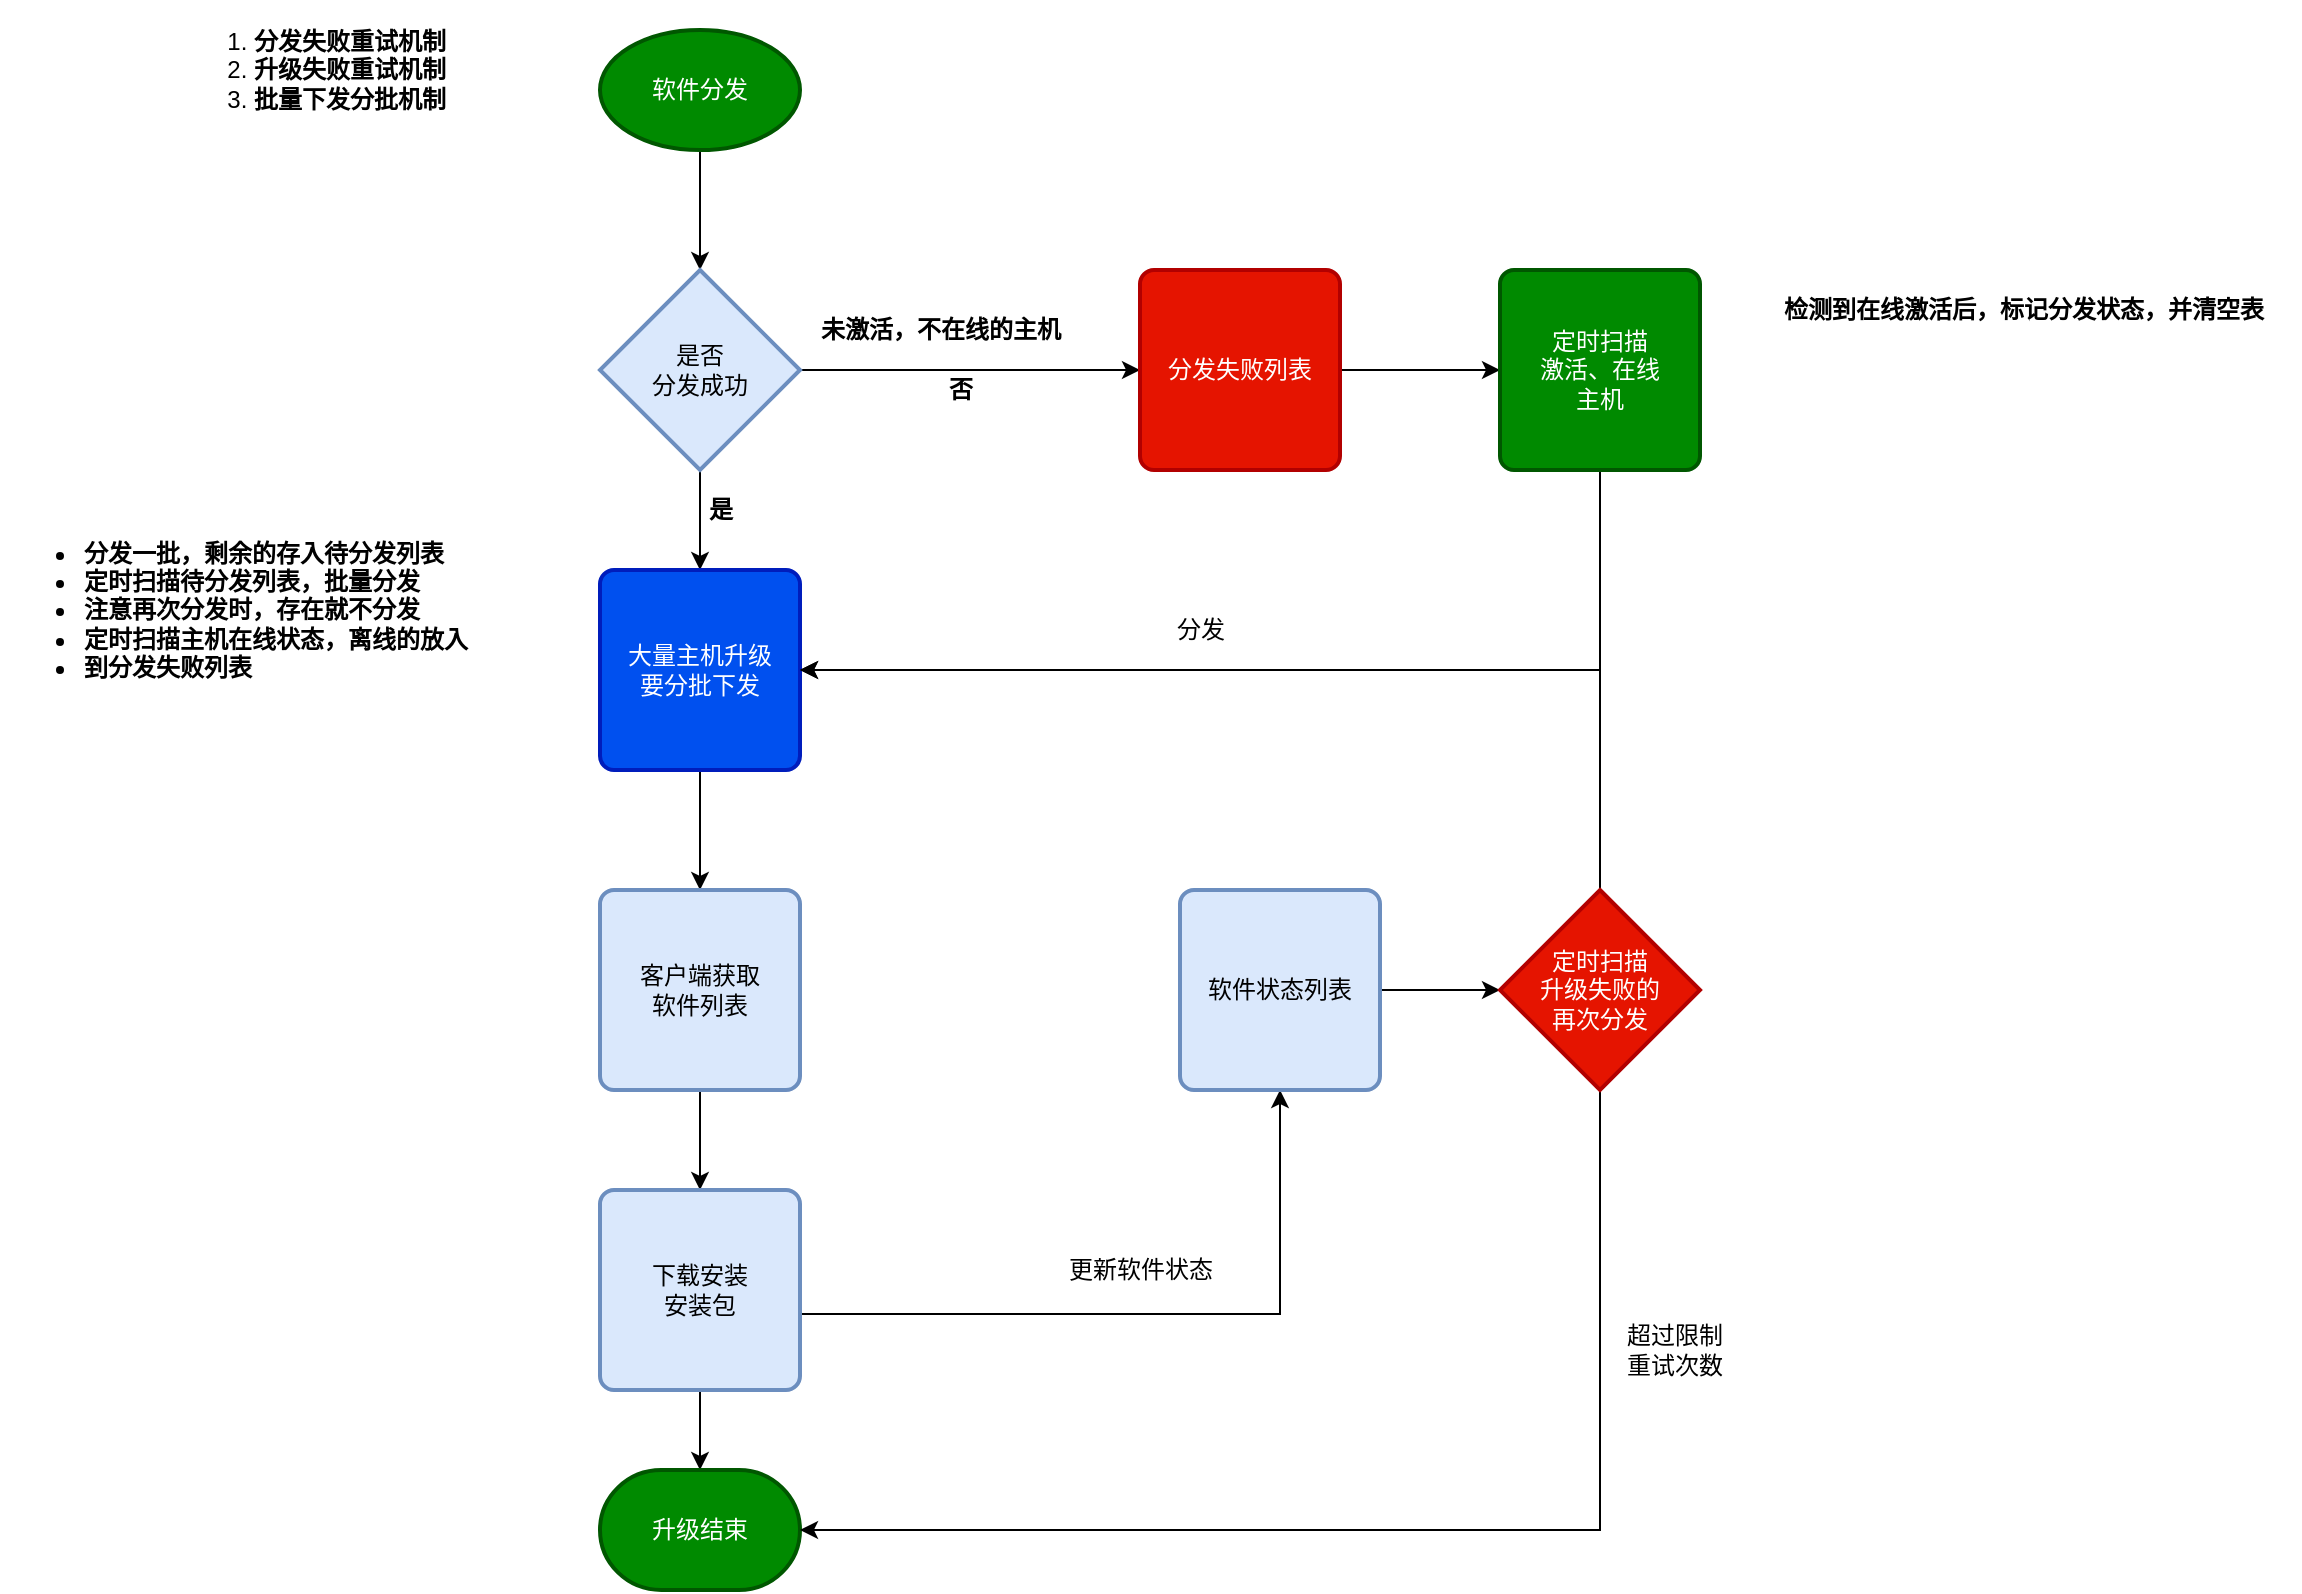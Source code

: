 <mxfile version="19.0.2" type="github">
  <diagram id="ZumDk1zzaGUDvQfbP8pL" name="第 1 页">
    <mxGraphModel dx="2249" dy="762" grid="1" gridSize="10" guides="1" tooltips="1" connect="1" arrows="1" fold="1" page="1" pageScale="1" pageWidth="827" pageHeight="1169" math="0" shadow="0">
      <root>
        <mxCell id="0" />
        <mxCell id="1" parent="0" />
        <mxCell id="Q3I8BFPntzRDpu0RT3q6-12" value="" style="edgeStyle=orthogonalEdgeStyle;rounded=0;orthogonalLoop=1;jettySize=auto;html=1;" edge="1" parent="1" source="Q3I8BFPntzRDpu0RT3q6-1" target="Q3I8BFPntzRDpu0RT3q6-2">
          <mxGeometry relative="1" as="geometry" />
        </mxCell>
        <mxCell id="Q3I8BFPntzRDpu0RT3q6-1" value="软件分发" style="strokeWidth=2;html=1;shape=mxgraph.flowchart.start_1;whiteSpace=wrap;fillColor=#008a00;fontColor=#ffffff;strokeColor=#005700;" vertex="1" parent="1">
          <mxGeometry x="260" y="40" width="100" height="60" as="geometry" />
        </mxCell>
        <mxCell id="Q3I8BFPntzRDpu0RT3q6-13" value="" style="edgeStyle=orthogonalEdgeStyle;rounded=0;orthogonalLoop=1;jettySize=auto;html=1;" edge="1" parent="1" source="Q3I8BFPntzRDpu0RT3q6-2" target="Q3I8BFPntzRDpu0RT3q6-3">
          <mxGeometry relative="1" as="geometry" />
        </mxCell>
        <mxCell id="Q3I8BFPntzRDpu0RT3q6-14" value="" style="edgeStyle=orthogonalEdgeStyle;rounded=0;orthogonalLoop=1;jettySize=auto;html=1;" edge="1" parent="1" source="Q3I8BFPntzRDpu0RT3q6-2" target="Q3I8BFPntzRDpu0RT3q6-7">
          <mxGeometry relative="1" as="geometry" />
        </mxCell>
        <mxCell id="Q3I8BFPntzRDpu0RT3q6-2" value="是否&lt;br&gt;分发成功" style="strokeWidth=2;html=1;shape=mxgraph.flowchart.decision;whiteSpace=wrap;fillColor=#dae8fc;strokeColor=#6c8ebf;" vertex="1" parent="1">
          <mxGeometry x="260" y="160" width="100" height="100" as="geometry" />
        </mxCell>
        <mxCell id="Q3I8BFPntzRDpu0RT3q6-16" value="" style="edgeStyle=orthogonalEdgeStyle;rounded=0;orthogonalLoop=1;jettySize=auto;html=1;" edge="1" parent="1" source="Q3I8BFPntzRDpu0RT3q6-3" target="Q3I8BFPntzRDpu0RT3q6-4">
          <mxGeometry relative="1" as="geometry" />
        </mxCell>
        <mxCell id="Q3I8BFPntzRDpu0RT3q6-3" value="大量主机升级&lt;br&gt;要分批下发" style="rounded=1;whiteSpace=wrap;html=1;absoluteArcSize=1;arcSize=14;strokeWidth=2;fillColor=#0050ef;fontColor=#ffffff;strokeColor=#001DBC;" vertex="1" parent="1">
          <mxGeometry x="260" y="310" width="100" height="100" as="geometry" />
        </mxCell>
        <mxCell id="Q3I8BFPntzRDpu0RT3q6-17" value="" style="edgeStyle=orthogonalEdgeStyle;rounded=0;orthogonalLoop=1;jettySize=auto;html=1;" edge="1" parent="1" source="Q3I8BFPntzRDpu0RT3q6-4" target="Q3I8BFPntzRDpu0RT3q6-5">
          <mxGeometry relative="1" as="geometry" />
        </mxCell>
        <mxCell id="Q3I8BFPntzRDpu0RT3q6-19" value="" style="edgeStyle=orthogonalEdgeStyle;rounded=0;orthogonalLoop=1;jettySize=auto;html=1;exitX=1;exitY=0.62;exitDx=0;exitDy=0;exitPerimeter=0;" edge="1" parent="1" source="Q3I8BFPntzRDpu0RT3q6-5" target="Q3I8BFPntzRDpu0RT3q6-9">
          <mxGeometry relative="1" as="geometry" />
        </mxCell>
        <mxCell id="Q3I8BFPntzRDpu0RT3q6-4" value="客户端获取&lt;br&gt;软件列表" style="rounded=1;whiteSpace=wrap;html=1;absoluteArcSize=1;arcSize=14;strokeWidth=2;fillColor=#dae8fc;strokeColor=#6c8ebf;" vertex="1" parent="1">
          <mxGeometry x="260" y="470" width="100" height="100" as="geometry" />
        </mxCell>
        <mxCell id="Q3I8BFPntzRDpu0RT3q6-18" value="" style="edgeStyle=orthogonalEdgeStyle;rounded=0;orthogonalLoop=1;jettySize=auto;html=1;" edge="1" parent="1" source="Q3I8BFPntzRDpu0RT3q6-5" target="Q3I8BFPntzRDpu0RT3q6-6">
          <mxGeometry relative="1" as="geometry" />
        </mxCell>
        <mxCell id="Q3I8BFPntzRDpu0RT3q6-5" value="下载安装&lt;br&gt;安装包" style="rounded=1;whiteSpace=wrap;html=1;absoluteArcSize=1;arcSize=14;strokeWidth=2;fillColor=#dae8fc;strokeColor=#6c8ebf;" vertex="1" parent="1">
          <mxGeometry x="260" y="620" width="100" height="100" as="geometry" />
        </mxCell>
        <mxCell id="Q3I8BFPntzRDpu0RT3q6-6" value="升级结束" style="strokeWidth=2;html=1;shape=mxgraph.flowchart.terminator;whiteSpace=wrap;fillColor=#008a00;fontColor=#ffffff;strokeColor=#005700;" vertex="1" parent="1">
          <mxGeometry x="260" y="760" width="100" height="60" as="geometry" />
        </mxCell>
        <mxCell id="Q3I8BFPntzRDpu0RT3q6-15" value="" style="edgeStyle=orthogonalEdgeStyle;rounded=0;orthogonalLoop=1;jettySize=auto;html=1;" edge="1" parent="1" source="Q3I8BFPntzRDpu0RT3q6-7" target="Q3I8BFPntzRDpu0RT3q6-8">
          <mxGeometry relative="1" as="geometry" />
        </mxCell>
        <mxCell id="Q3I8BFPntzRDpu0RT3q6-7" value="分发失败列表" style="rounded=1;whiteSpace=wrap;html=1;absoluteArcSize=1;arcSize=14;strokeWidth=2;fillColor=#e51400;fontColor=#ffffff;strokeColor=#B20000;" vertex="1" parent="1">
          <mxGeometry x="530" y="160" width="100" height="100" as="geometry" />
        </mxCell>
        <mxCell id="Q3I8BFPntzRDpu0RT3q6-21" style="edgeStyle=orthogonalEdgeStyle;rounded=0;orthogonalLoop=1;jettySize=auto;html=1;exitX=0.5;exitY=1;exitDx=0;exitDy=0;entryX=1;entryY=0.5;entryDx=0;entryDy=0;" edge="1" parent="1" source="Q3I8BFPntzRDpu0RT3q6-8" target="Q3I8BFPntzRDpu0RT3q6-3">
          <mxGeometry relative="1" as="geometry" />
        </mxCell>
        <mxCell id="Q3I8BFPntzRDpu0RT3q6-8" value="定时扫描&lt;br&gt;激活、在线&lt;br&gt;主机" style="rounded=1;whiteSpace=wrap;html=1;absoluteArcSize=1;arcSize=14;strokeWidth=2;fillColor=#008a00;fontColor=#ffffff;strokeColor=#005700;" vertex="1" parent="1">
          <mxGeometry x="710" y="160" width="100" height="100" as="geometry" />
        </mxCell>
        <mxCell id="Q3I8BFPntzRDpu0RT3q6-20" value="" style="edgeStyle=orthogonalEdgeStyle;rounded=0;orthogonalLoop=1;jettySize=auto;html=1;" edge="1" parent="1" source="Q3I8BFPntzRDpu0RT3q6-9" target="Q3I8BFPntzRDpu0RT3q6-11">
          <mxGeometry relative="1" as="geometry" />
        </mxCell>
        <mxCell id="Q3I8BFPntzRDpu0RT3q6-9" value="软件状态列表" style="rounded=1;whiteSpace=wrap;html=1;absoluteArcSize=1;arcSize=14;strokeWidth=2;fillColor=#dae8fc;strokeColor=#6c8ebf;" vertex="1" parent="1">
          <mxGeometry x="550" y="470" width="100" height="100" as="geometry" />
        </mxCell>
        <mxCell id="Q3I8BFPntzRDpu0RT3q6-22" style="edgeStyle=orthogonalEdgeStyle;rounded=0;orthogonalLoop=1;jettySize=auto;html=1;exitX=0.5;exitY=0;exitDx=0;exitDy=0;exitPerimeter=0;entryX=1;entryY=0.5;entryDx=0;entryDy=0;" edge="1" parent="1" source="Q3I8BFPntzRDpu0RT3q6-11" target="Q3I8BFPntzRDpu0RT3q6-3">
          <mxGeometry relative="1" as="geometry" />
        </mxCell>
        <mxCell id="Q3I8BFPntzRDpu0RT3q6-23" style="edgeStyle=orthogonalEdgeStyle;rounded=0;orthogonalLoop=1;jettySize=auto;html=1;exitX=0.5;exitY=1;exitDx=0;exitDy=0;exitPerimeter=0;entryX=1;entryY=0.5;entryDx=0;entryDy=0;entryPerimeter=0;" edge="1" parent="1" source="Q3I8BFPntzRDpu0RT3q6-11" target="Q3I8BFPntzRDpu0RT3q6-6">
          <mxGeometry relative="1" as="geometry" />
        </mxCell>
        <mxCell id="Q3I8BFPntzRDpu0RT3q6-11" value="定时扫描&lt;br&gt;升级失败的&lt;br&gt;再次分发" style="strokeWidth=2;html=1;shape=mxgraph.flowchart.decision;whiteSpace=wrap;fillColor=#e51400;fontColor=#ffffff;strokeColor=#B20000;" vertex="1" parent="1">
          <mxGeometry x="710" y="470" width="100" height="100" as="geometry" />
        </mxCell>
        <mxCell id="Q3I8BFPntzRDpu0RT3q6-26" value="&lt;b&gt;检测到在线激活后，标记分发状态，并清空表&lt;/b&gt;" style="text;html=1;align=left;verticalAlign=middle;resizable=0;points=[];autosize=1;strokeColor=none;fillColor=none;" vertex="1" parent="1">
          <mxGeometry x="850" y="170" width="260" height="20" as="geometry" />
        </mxCell>
        <mxCell id="Q3I8BFPntzRDpu0RT3q6-27" value="&lt;b&gt;是&lt;/b&gt;" style="text;html=1;align=center;verticalAlign=middle;resizable=0;points=[];autosize=1;strokeColor=none;fillColor=none;" vertex="1" parent="1">
          <mxGeometry x="305" y="270" width="30" height="20" as="geometry" />
        </mxCell>
        <mxCell id="Q3I8BFPntzRDpu0RT3q6-28" value="&lt;b&gt;否&lt;/b&gt;" style="text;html=1;align=center;verticalAlign=middle;resizable=0;points=[];autosize=1;strokeColor=none;fillColor=none;" vertex="1" parent="1">
          <mxGeometry x="425" y="210" width="30" height="20" as="geometry" />
        </mxCell>
        <mxCell id="Q3I8BFPntzRDpu0RT3q6-29" value="&lt;b&gt;未激活，不在线的主机&lt;/b&gt;" style="text;html=1;align=center;verticalAlign=middle;resizable=0;points=[];autosize=1;strokeColor=none;fillColor=none;" vertex="1" parent="1">
          <mxGeometry x="360" y="180" width="140" height="20" as="geometry" />
        </mxCell>
        <mxCell id="Q3I8BFPntzRDpu0RT3q6-30" value="&lt;ol&gt;&lt;li&gt;&lt;b&gt;分发失败重试机制&lt;/b&gt;&lt;/li&gt;&lt;li&gt;&lt;b&gt;升级失败重试机制&lt;/b&gt;&lt;/li&gt;&lt;li&gt;&lt;b&gt;批量下发分批机制&lt;/b&gt;&lt;/li&gt;&lt;/ol&gt;" style="text;html=1;align=left;verticalAlign=middle;resizable=0;points=[];autosize=1;strokeColor=none;fillColor=none;" vertex="1" parent="1">
          <mxGeometry x="45" y="25" width="150" height="70" as="geometry" />
        </mxCell>
        <mxCell id="Q3I8BFPntzRDpu0RT3q6-31" value="分发" style="text;html=1;align=center;verticalAlign=middle;resizable=0;points=[];autosize=1;strokeColor=none;fillColor=none;" vertex="1" parent="1">
          <mxGeometry x="540" y="330" width="40" height="20" as="geometry" />
        </mxCell>
        <mxCell id="Q3I8BFPntzRDpu0RT3q6-32" value="更新软件状态" style="text;html=1;align=center;verticalAlign=middle;resizable=0;points=[];autosize=1;strokeColor=none;fillColor=none;" vertex="1" parent="1">
          <mxGeometry x="485" y="650" width="90" height="20" as="geometry" />
        </mxCell>
        <mxCell id="Q3I8BFPntzRDpu0RT3q6-33" value="超过限制&lt;br&gt;重试次数" style="text;html=1;align=center;verticalAlign=middle;resizable=0;points=[];autosize=1;strokeColor=none;fillColor=none;" vertex="1" parent="1">
          <mxGeometry x="767" y="685" width="60" height="30" as="geometry" />
        </mxCell>
        <mxCell id="Q3I8BFPntzRDpu0RT3q6-34" value="&lt;ul&gt;&lt;li&gt;&lt;b&gt;分发一批，剩余的存入待分发列表&lt;/b&gt;&lt;/li&gt;&lt;li&gt;&lt;b&gt;定时扫描待分发列表，批量分发&lt;/b&gt;&lt;/li&gt;&lt;li&gt;&lt;b&gt;注意再次分发时，存在就不分发&lt;/b&gt;&lt;/li&gt;&lt;li&gt;&lt;b&gt;定时扫描主机在线状态，离线的放入&lt;/b&gt;&lt;/li&gt;&lt;li&gt;&lt;b&gt;到分发失败列表&lt;/b&gt;&lt;/li&gt;&lt;/ul&gt;" style="text;html=1;align=left;verticalAlign=middle;resizable=0;points=[];autosize=1;strokeColor=none;fillColor=none;" vertex="1" parent="1">
          <mxGeometry x="-40" y="280" width="250" height="100" as="geometry" />
        </mxCell>
      </root>
    </mxGraphModel>
  </diagram>
</mxfile>
